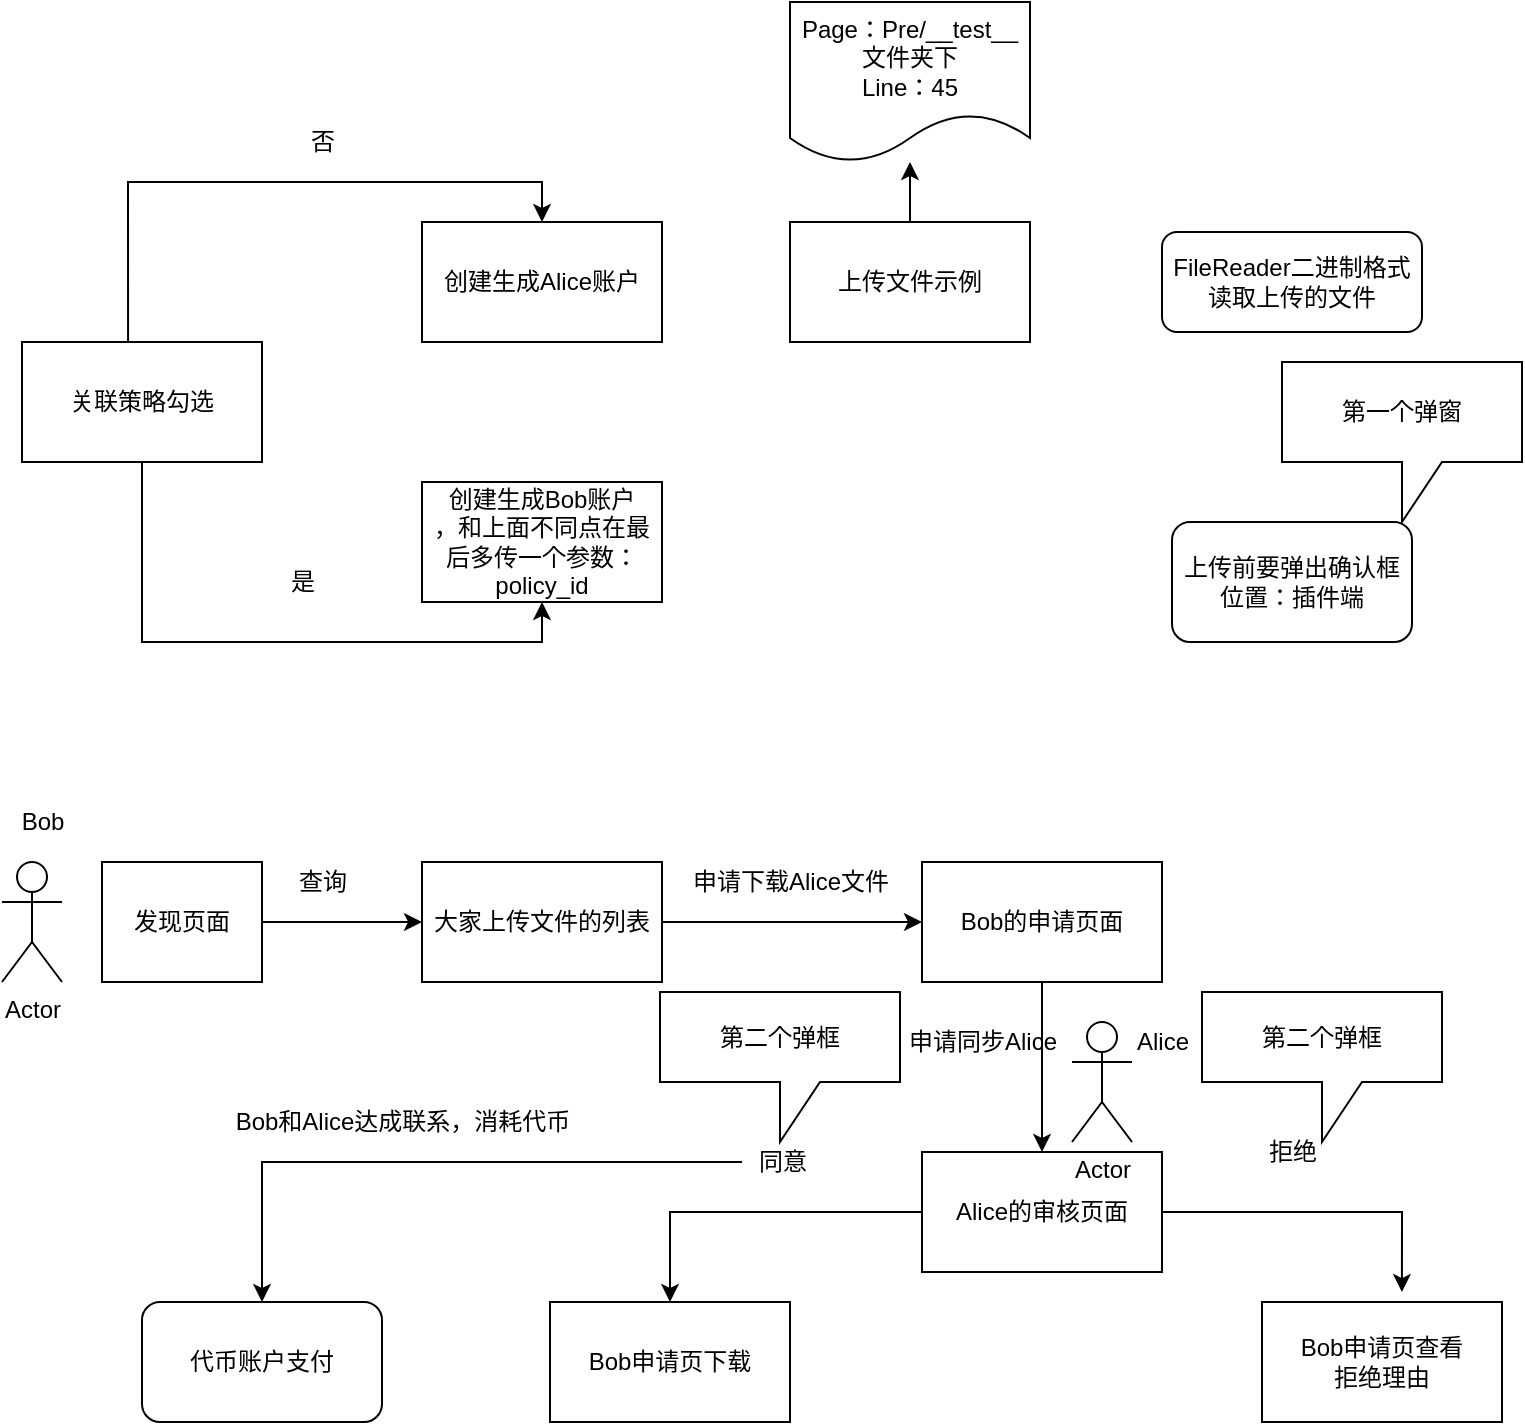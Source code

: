 <mxfile version="17.2.3" type="github"><diagram id="16LrOuwo-ax_vf0xnXEe" name="Page-1"><mxGraphModel dx="1794" dy="765" grid="1" gridSize="10" guides="1" tooltips="1" connect="1" arrows="1" fold="1" page="1" pageScale="1" pageWidth="827" pageHeight="1169" math="0" shadow="0"><root><mxCell id="0"/><mxCell id="1" parent="0"/><mxCell id="Jwx_JlEAANkeFUnDSspo-6" style="edgeStyle=orthogonalEdgeStyle;rounded=0;orthogonalLoop=1;jettySize=auto;html=1;entryX=0.5;entryY=0;entryDx=0;entryDy=0;exitX=0.442;exitY=0;exitDx=0;exitDy=0;exitPerimeter=0;" edge="1" parent="1" source="Jwx_JlEAANkeFUnDSspo-1" target="Jwx_JlEAANkeFUnDSspo-2"><mxGeometry relative="1" as="geometry"/></mxCell><mxCell id="Jwx_JlEAANkeFUnDSspo-7" style="edgeStyle=orthogonalEdgeStyle;rounded=0;orthogonalLoop=1;jettySize=auto;html=1;exitX=0.5;exitY=1;exitDx=0;exitDy=0;entryX=0.5;entryY=1;entryDx=0;entryDy=0;" edge="1" parent="1" source="Jwx_JlEAANkeFUnDSspo-1" target="Jwx_JlEAANkeFUnDSspo-3"><mxGeometry relative="1" as="geometry"/></mxCell><mxCell id="Jwx_JlEAANkeFUnDSspo-1" value="关联策略勾选" style="rounded=0;whiteSpace=wrap;html=1;" vertex="1" parent="1"><mxGeometry x="30" y="180" width="120" height="60" as="geometry"/></mxCell><mxCell id="Jwx_JlEAANkeFUnDSspo-2" value="创建生成Alice账户" style="rounded=0;whiteSpace=wrap;html=1;" vertex="1" parent="1"><mxGeometry x="230" y="120" width="120" height="60" as="geometry"/></mxCell><mxCell id="Jwx_JlEAANkeFUnDSspo-3" value="创建生成Bob账户&lt;br&gt;，和上面不同点在最后多传一个参数：policy_id" style="rounded=0;whiteSpace=wrap;html=1;" vertex="1" parent="1"><mxGeometry x="230" y="250" width="120" height="60" as="geometry"/></mxCell><mxCell id="Jwx_JlEAANkeFUnDSspo-8" value="否" style="text;html=1;align=center;verticalAlign=middle;resizable=0;points=[];autosize=1;strokeColor=none;fillColor=none;" vertex="1" parent="1"><mxGeometry x="165" y="70" width="30" height="20" as="geometry"/></mxCell><mxCell id="Jwx_JlEAANkeFUnDSspo-9" value="是" style="text;html=1;align=center;verticalAlign=middle;resizable=0;points=[];autosize=1;strokeColor=none;fillColor=none;" vertex="1" parent="1"><mxGeometry x="155" y="290" width="30" height="20" as="geometry"/></mxCell><mxCell id="Jwx_JlEAANkeFUnDSspo-10" value="FileReader二进制格式&lt;br&gt;读取上传的文件" style="rounded=1;whiteSpace=wrap;html=1;" vertex="1" parent="1"><mxGeometry x="600" y="125" width="130" height="50" as="geometry"/></mxCell><mxCell id="Jwx_JlEAANkeFUnDSspo-13" value="" style="edgeStyle=orthogonalEdgeStyle;rounded=0;orthogonalLoop=1;jettySize=auto;html=1;" edge="1" parent="1" source="Jwx_JlEAANkeFUnDSspo-11" target="Jwx_JlEAANkeFUnDSspo-12"><mxGeometry relative="1" as="geometry"/></mxCell><mxCell id="Jwx_JlEAANkeFUnDSspo-11" value="上传文件示例" style="rounded=0;whiteSpace=wrap;html=1;" vertex="1" parent="1"><mxGeometry x="414" y="120" width="120" height="60" as="geometry"/></mxCell><mxCell id="Jwx_JlEAANkeFUnDSspo-12" value="Page：Pre/__test__文件夹下&lt;br&gt;Line：45" style="shape=document;whiteSpace=wrap;html=1;boundedLbl=1;" vertex="1" parent="1"><mxGeometry x="414" y="10" width="120" height="80" as="geometry"/></mxCell><mxCell id="Jwx_JlEAANkeFUnDSspo-14" value="上传前要弹出确认框&lt;br&gt;位置：插件端" style="rounded=1;whiteSpace=wrap;html=1;" vertex="1" parent="1"><mxGeometry x="605" y="270" width="120" height="60" as="geometry"/></mxCell><mxCell id="Jwx_JlEAANkeFUnDSspo-18" style="edgeStyle=orthogonalEdgeStyle;rounded=0;orthogonalLoop=1;jettySize=auto;html=1;exitX=1;exitY=0.5;exitDx=0;exitDy=0;entryX=0;entryY=0.5;entryDx=0;entryDy=0;" edge="1" parent="1" source="Jwx_JlEAANkeFUnDSspo-15" target="Jwx_JlEAANkeFUnDSspo-16"><mxGeometry relative="1" as="geometry"/></mxCell><mxCell id="Jwx_JlEAANkeFUnDSspo-15" value="发现页面" style="rounded=0;whiteSpace=wrap;html=1;" vertex="1" parent="1"><mxGeometry x="70" y="440" width="80" height="60" as="geometry"/></mxCell><mxCell id="Jwx_JlEAANkeFUnDSspo-19" style="edgeStyle=orthogonalEdgeStyle;rounded=0;orthogonalLoop=1;jettySize=auto;html=1;exitX=1;exitY=0.5;exitDx=0;exitDy=0;entryX=0;entryY=0.5;entryDx=0;entryDy=0;" edge="1" parent="1" source="Jwx_JlEAANkeFUnDSspo-16" target="Jwx_JlEAANkeFUnDSspo-17"><mxGeometry relative="1" as="geometry"/></mxCell><mxCell id="Jwx_JlEAANkeFUnDSspo-16" value="大家上传文件的列表" style="rounded=0;whiteSpace=wrap;html=1;" vertex="1" parent="1"><mxGeometry x="230" y="440" width="120" height="60" as="geometry"/></mxCell><mxCell id="Jwx_JlEAANkeFUnDSspo-23" style="edgeStyle=orthogonalEdgeStyle;rounded=0;orthogonalLoop=1;jettySize=auto;html=1;entryX=0.5;entryY=0;entryDx=0;entryDy=0;" edge="1" parent="1" source="Jwx_JlEAANkeFUnDSspo-17" target="Jwx_JlEAANkeFUnDSspo-22"><mxGeometry relative="1" as="geometry"/></mxCell><mxCell id="Jwx_JlEAANkeFUnDSspo-17" value="Bob的申请页面" style="rounded=0;whiteSpace=wrap;html=1;" vertex="1" parent="1"><mxGeometry x="480" y="440" width="120" height="60" as="geometry"/></mxCell><mxCell id="Jwx_JlEAANkeFUnDSspo-20" value="查询" style="text;html=1;align=center;verticalAlign=middle;resizable=0;points=[];autosize=1;strokeColor=none;fillColor=none;" vertex="1" parent="1"><mxGeometry x="160" y="440" width="40" height="20" as="geometry"/></mxCell><mxCell id="Jwx_JlEAANkeFUnDSspo-21" value="申请下载Alice文件" style="text;html=1;align=center;verticalAlign=middle;resizable=0;points=[];autosize=1;strokeColor=none;fillColor=none;" vertex="1" parent="1"><mxGeometry x="359" y="440" width="110" height="20" as="geometry"/></mxCell><mxCell id="Jwx_JlEAANkeFUnDSspo-26" style="edgeStyle=orthogonalEdgeStyle;rounded=0;orthogonalLoop=1;jettySize=auto;html=1;exitX=0;exitY=0.5;exitDx=0;exitDy=0;entryX=0.5;entryY=0;entryDx=0;entryDy=0;" edge="1" parent="1" source="Jwx_JlEAANkeFUnDSspo-22" target="Jwx_JlEAANkeFUnDSspo-25"><mxGeometry relative="1" as="geometry"/></mxCell><mxCell id="Jwx_JlEAANkeFUnDSspo-29" style="edgeStyle=orthogonalEdgeStyle;rounded=0;orthogonalLoop=1;jettySize=auto;html=1;entryX=0.583;entryY=-0.083;entryDx=0;entryDy=0;entryPerimeter=0;" edge="1" parent="1" source="Jwx_JlEAANkeFUnDSspo-22" target="Jwx_JlEAANkeFUnDSspo-28"><mxGeometry relative="1" as="geometry"/></mxCell><mxCell id="Jwx_JlEAANkeFUnDSspo-22" value="Alice的审核页面" style="rounded=0;whiteSpace=wrap;html=1;" vertex="1" parent="1"><mxGeometry x="480" y="585" width="120" height="60" as="geometry"/></mxCell><mxCell id="Jwx_JlEAANkeFUnDSspo-24" value="申请同步Alice" style="text;html=1;align=center;verticalAlign=middle;resizable=0;points=[];autosize=1;strokeColor=none;fillColor=none;" vertex="1" parent="1"><mxGeometry x="465" y="520" width="90" height="20" as="geometry"/></mxCell><mxCell id="Jwx_JlEAANkeFUnDSspo-25" value="Bob申请页下载" style="rounded=0;whiteSpace=wrap;html=1;" vertex="1" parent="1"><mxGeometry x="294" y="660" width="120" height="60" as="geometry"/></mxCell><mxCell id="Jwx_JlEAANkeFUnDSspo-32" style="edgeStyle=orthogonalEdgeStyle;rounded=0;orthogonalLoop=1;jettySize=auto;html=1;entryX=0.5;entryY=0;entryDx=0;entryDy=0;" edge="1" parent="1" source="Jwx_JlEAANkeFUnDSspo-27" target="Jwx_JlEAANkeFUnDSspo-31"><mxGeometry relative="1" as="geometry"/></mxCell><mxCell id="Jwx_JlEAANkeFUnDSspo-27" value="同意" style="text;html=1;align=center;verticalAlign=middle;resizable=0;points=[];autosize=1;strokeColor=none;fillColor=none;" vertex="1" parent="1"><mxGeometry x="390" y="580" width="40" height="20" as="geometry"/></mxCell><mxCell id="Jwx_JlEAANkeFUnDSspo-28" value="Bob申请页查看&lt;br&gt;拒绝理由" style="rounded=0;whiteSpace=wrap;html=1;" vertex="1" parent="1"><mxGeometry x="650" y="660" width="120" height="60" as="geometry"/></mxCell><mxCell id="Jwx_JlEAANkeFUnDSspo-30" value="拒绝" style="text;html=1;align=center;verticalAlign=middle;resizable=0;points=[];autosize=1;strokeColor=none;fillColor=none;" vertex="1" parent="1"><mxGeometry x="645" y="575" width="40" height="20" as="geometry"/></mxCell><mxCell id="Jwx_JlEAANkeFUnDSspo-31" value="代币账户支付" style="rounded=1;whiteSpace=wrap;html=1;" vertex="1" parent="1"><mxGeometry x="90" y="660" width="120" height="60" as="geometry"/></mxCell><mxCell id="Jwx_JlEAANkeFUnDSspo-33" value="Bob和Alice达成联系，消耗代币" style="text;html=1;align=center;verticalAlign=middle;resizable=0;points=[];autosize=1;strokeColor=none;fillColor=none;" vertex="1" parent="1"><mxGeometry x="130" y="560" width="180" height="20" as="geometry"/></mxCell><mxCell id="Jwx_JlEAANkeFUnDSspo-34" value="Actor" style="shape=umlActor;verticalLabelPosition=bottom;verticalAlign=top;html=1;outlineConnect=0;" vertex="1" parent="1"><mxGeometry x="20" y="440" width="30" height="60" as="geometry"/></mxCell><mxCell id="Jwx_JlEAANkeFUnDSspo-39" value="Bob" style="text;html=1;align=center;verticalAlign=middle;resizable=0;points=[];autosize=1;strokeColor=none;fillColor=none;" vertex="1" parent="1"><mxGeometry x="20" y="410" width="40" height="20" as="geometry"/></mxCell><mxCell id="Jwx_JlEAANkeFUnDSspo-40" value="Actor" style="shape=umlActor;verticalLabelPosition=bottom;verticalAlign=top;html=1;outlineConnect=0;" vertex="1" parent="1"><mxGeometry x="555" y="520" width="30" height="60" as="geometry"/></mxCell><mxCell id="Jwx_JlEAANkeFUnDSspo-41" value="Alice" style="text;html=1;align=center;verticalAlign=middle;resizable=0;points=[];autosize=1;strokeColor=none;fillColor=none;" vertex="1" parent="1"><mxGeometry x="580" y="520" width="40" height="20" as="geometry"/></mxCell><mxCell id="Jwx_JlEAANkeFUnDSspo-42" value="第一个弹窗" style="shape=callout;whiteSpace=wrap;html=1;perimeter=calloutPerimeter;" vertex="1" parent="1"><mxGeometry x="660" y="190" width="120" height="80" as="geometry"/></mxCell><mxCell id="Jwx_JlEAANkeFUnDSspo-43" value="第二个弹框" style="shape=callout;whiteSpace=wrap;html=1;perimeter=calloutPerimeter;" vertex="1" parent="1"><mxGeometry x="620" y="505" width="120" height="75" as="geometry"/></mxCell><mxCell id="Jwx_JlEAANkeFUnDSspo-44" value="第二个弹框" style="shape=callout;whiteSpace=wrap;html=1;perimeter=calloutPerimeter;" vertex="1" parent="1"><mxGeometry x="349" y="505" width="120" height="75" as="geometry"/></mxCell></root></mxGraphModel></diagram></mxfile>
